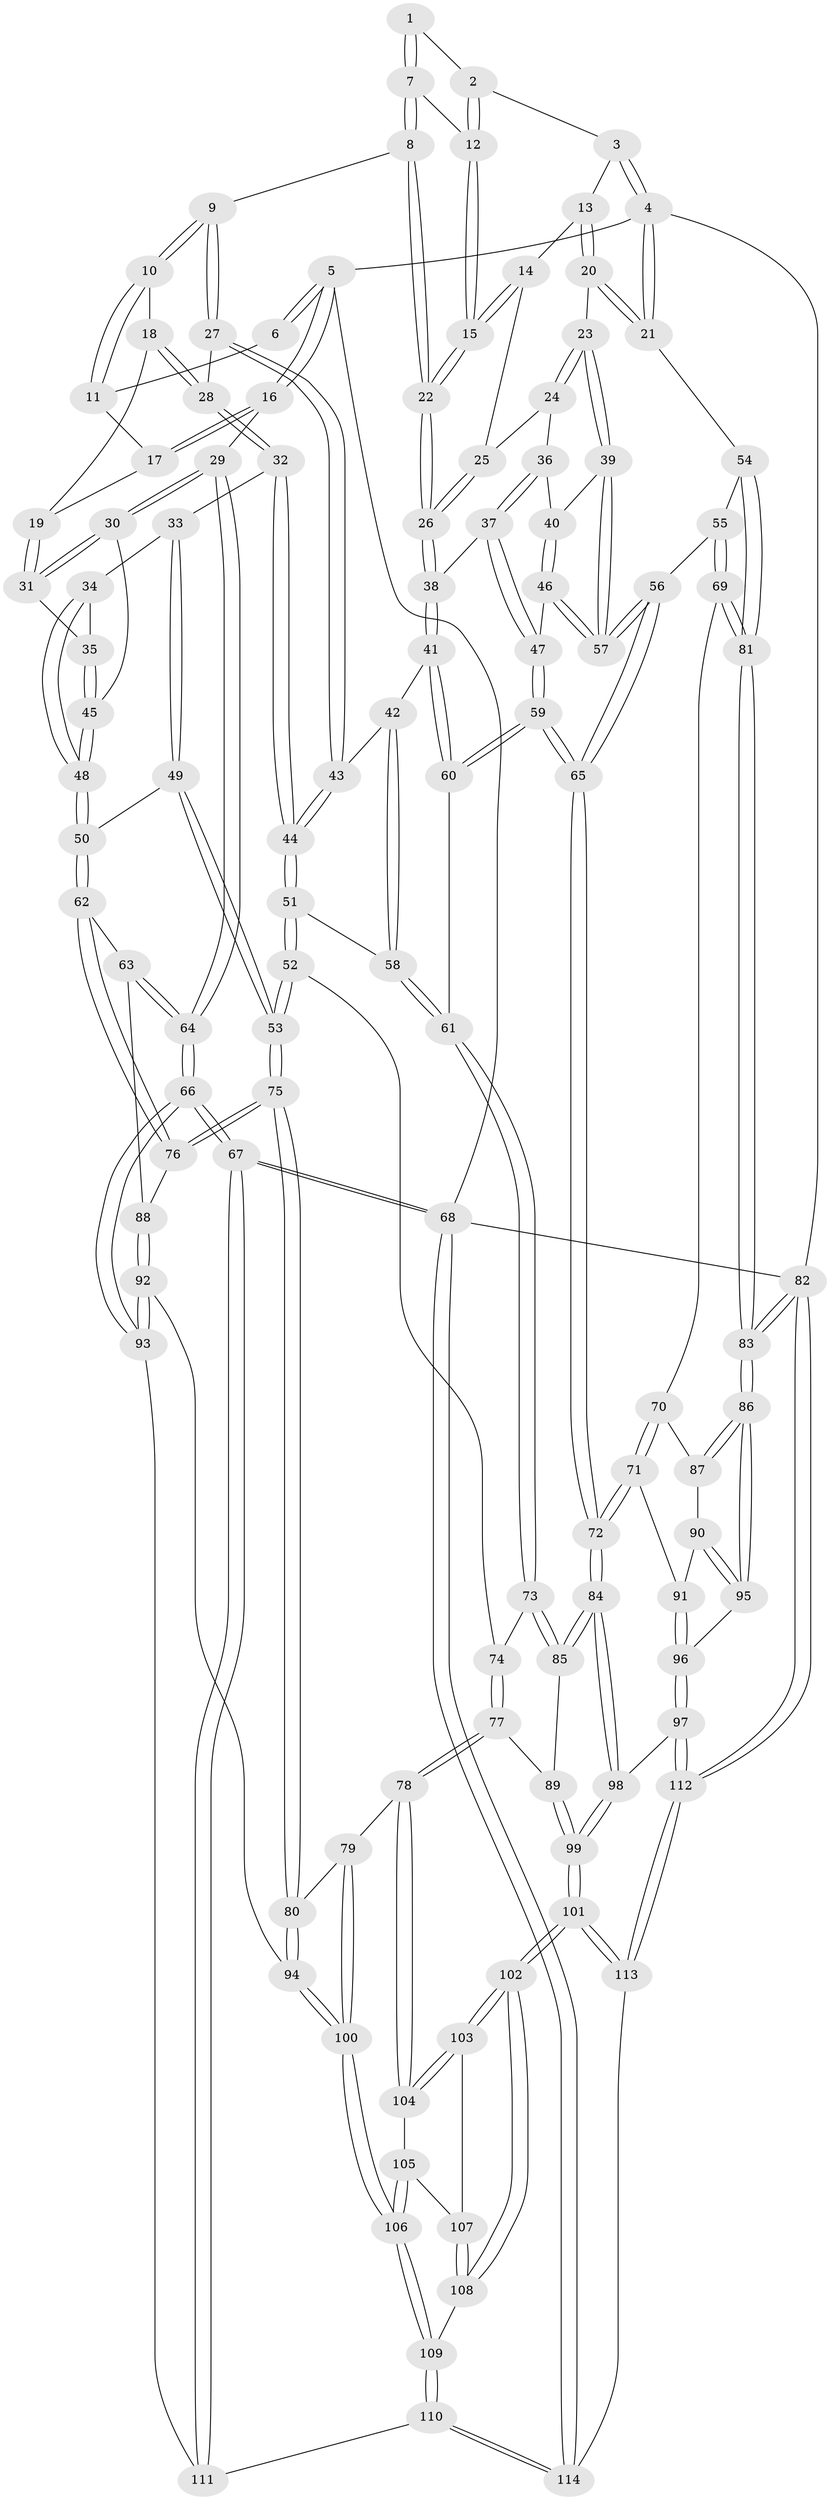 // coarse degree distribution, {4: 0.5263157894736842, 3: 0.40350877192982454, 5: 0.017543859649122806, 2: 0.03508771929824561, 6: 0.017543859649122806}
// Generated by graph-tools (version 1.1) at 2025/38/03/04/25 23:38:29]
// undirected, 114 vertices, 282 edges
graph export_dot {
  node [color=gray90,style=filled];
  1 [pos="+0.18102245173181472+0"];
  2 [pos="+0.5183725630621014+0"];
  3 [pos="+0.7221989930836146+0"];
  4 [pos="+1+0"];
  5 [pos="+0+0"];
  6 [pos="+0.16007767562994152+0"];
  7 [pos="+0.30317985981439693+0.06866851346872316"];
  8 [pos="+0.2767296360633344+0.12615565206645887"];
  9 [pos="+0.22746406325963575+0.16030015038978515"];
  10 [pos="+0.1602544396065015+0.06387857833269156"];
  11 [pos="+0.12694929757658638+0.01264358515981962"];
  12 [pos="+0.4582412317469647+0.030816664838333653"];
  13 [pos="+0.7400811649660357+0"];
  14 [pos="+0.7315044705909559+0"];
  15 [pos="+0.4817641806647075+0.1721856918570562"];
  16 [pos="+0+0.10797441570468463"];
  17 [pos="+0.06884566600631095+0.06777891046989867"];
  18 [pos="+0.09424284735824082+0.1601377414807026"];
  19 [pos="+0.06382620900510245+0.154989896272508"];
  20 [pos="+1+0.17678912576257547"];
  21 [pos="+1+0.1548520079662933"];
  22 [pos="+0.4814298279494492+0.1811023876652329"];
  23 [pos="+0.9253840364126571+0.21050280947195024"];
  24 [pos="+0.733768328793386+0.09760169135261694"];
  25 [pos="+0.7315781562472878+0.007805982098912865"];
  26 [pos="+0.49172776997880846+0.21698779006642363"];
  27 [pos="+0.22575246963508777+0.1669930708769605"];
  28 [pos="+0.2054494204464333+0.18749033126381143"];
  29 [pos="+0+0.21165175038270362"];
  30 [pos="+0+0.22404696108176794"];
  31 [pos="+0.019080208517148773+0.2066902603128702"];
  32 [pos="+0.18282638386780603+0.232488926075871"];
  33 [pos="+0.17888011741726983+0.2367802475797811"];
  34 [pos="+0.10387827570427081+0.25306010378558197"];
  35 [pos="+0.058053191714278994+0.23455884830221355"];
  36 [pos="+0.7131116146499255+0.1466429612737851"];
  37 [pos="+0.649069121575882+0.21485748272458466"];
  38 [pos="+0.49196649699090245+0.21789602807223818"];
  39 [pos="+0.8927807666922342+0.24793142759909728"];
  40 [pos="+0.8033143067494942+0.2533936609841271"];
  41 [pos="+0.49189988403394075+0.218043665662332"];
  42 [pos="+0.436950753283654+0.25292576131966515"];
  43 [pos="+0.33110455295130375+0.25995378656525414"];
  44 [pos="+0.2850740305506581+0.33391555058098366"];
  45 [pos="+0.041059653792384423+0.33072773995323473"];
  46 [pos="+0.7209411339049073+0.3376302719428813"];
  47 [pos="+0.7119224839444155+0.33851251433132595"];
  48 [pos="+0.07797356893651286+0.3697117233112187"];
  49 [pos="+0.17004948458550923+0.4635405185869755"];
  50 [pos="+0.11016344096876546+0.46341643669360455"];
  51 [pos="+0.2652814366575426+0.4626755727762307"];
  52 [pos="+0.2575396269940963+0.46768191508127316"];
  53 [pos="+0.20848125801329545+0.4762411700133086"];
  54 [pos="+1+0.39876850491185334"];
  55 [pos="+0.8988227120263512+0.44714229562413266"];
  56 [pos="+0.8950065583574623+0.44488271290054"];
  57 [pos="+0.8712419794684975+0.3975248745121409"];
  58 [pos="+0.3636478768917658+0.44543667863726244"];
  59 [pos="+0.6017837197356382+0.49231907307156886"];
  60 [pos="+0.5833163957306465+0.4858652580364613"];
  61 [pos="+0.5172009822215075+0.497712856410241"];
  62 [pos="+0.00015415586853667723+0.513245072712187"];
  63 [pos="+0+0.5258014984138858"];
  64 [pos="+0+0.5421606775945051"];
  65 [pos="+0.647718163509784+0.5480435914461831"];
  66 [pos="+0+0.775220588054982"];
  67 [pos="+0+1"];
  68 [pos="+0+1"];
  69 [pos="+0.9064668801185057+0.5712465691569598"];
  70 [pos="+0.9044395529437592+0.5888390696589134"];
  71 [pos="+0.6950806418498096+0.640465269669174"];
  72 [pos="+0.671927468631418+0.6360927993326269"];
  73 [pos="+0.42451566529983575+0.6286418753993147"];
  74 [pos="+0.30727770140038185+0.5481872785268201"];
  75 [pos="+0.20151366144712152+0.6700438567491254"];
  76 [pos="+0.16527650071490227+0.6737691620462857"];
  77 [pos="+0.3252831374646939+0.7318795310829062"];
  78 [pos="+0.32145340916270265+0.7347757903234561"];
  79 [pos="+0.2734045297232635+0.7255874593025315"];
  80 [pos="+0.230938688711598+0.7092633186501764"];
  81 [pos="+1+0.5221504435611035"];
  82 [pos="+1+1"];
  83 [pos="+1+0.787408756285294"];
  84 [pos="+0.6371875440432183+0.711785333497851"];
  85 [pos="+0.41952717491922625+0.6650867798777033"];
  86 [pos="+1+0.7831175655370611"];
  87 [pos="+0.9319036838097421+0.6350591199577923"];
  88 [pos="+0.09005730779524095+0.6933785010846316"];
  89 [pos="+0.3867313354876621+0.7090072009329799"];
  90 [pos="+0.8699564887822134+0.7091832610873468"];
  91 [pos="+0.8421045694215948+0.7317916209274937"];
  92 [pos="+0.05263035418219865+0.7961605459336536"];
  93 [pos="+0.03484972103095303+0.810057281794987"];
  94 [pos="+0.15760575360997367+0.7883021369722034"];
  95 [pos="+1+0.7987159773439076"];
  96 [pos="+0.8613197946897412+0.8284754798163362"];
  97 [pos="+0.8217777726566882+0.8771217962235944"];
  98 [pos="+0.6181123642476758+0.8321597796723423"];
  99 [pos="+0.580900492187268+0.872018842380721"];
  100 [pos="+0.20193779049213112+0.8653994964760919"];
  101 [pos="+0.5207985225424295+0.9964681333182267"];
  102 [pos="+0.4610986793988709+0.9586404974168793"];
  103 [pos="+0.3534629509683045+0.8254332739891808"];
  104 [pos="+0.3240248562868322+0.7581302716048411"];
  105 [pos="+0.269281091272816+0.8388137759001334"];
  106 [pos="+0.21244608044934815+0.9110529269848432"];
  107 [pos="+0.3069913735310472+0.8679726381558706"];
  108 [pos="+0.2589481816568943+0.924193769704188"];
  109 [pos="+0.21081577512961736+0.9275536365692348"];
  110 [pos="+0.17894169032459842+0.9631578509100645"];
  111 [pos="+0.09240724262883451+0.9129243904101012"];
  112 [pos="+1+1"];
  113 [pos="+0.5313953071051055+1"];
  114 [pos="+0.18920854022351385+1"];
  1 -- 2;
  1 -- 7;
  1 -- 7;
  2 -- 3;
  2 -- 12;
  2 -- 12;
  3 -- 4;
  3 -- 4;
  3 -- 13;
  4 -- 5;
  4 -- 21;
  4 -- 21;
  4 -- 82;
  5 -- 6;
  5 -- 6;
  5 -- 16;
  5 -- 16;
  5 -- 68;
  6 -- 11;
  7 -- 8;
  7 -- 8;
  7 -- 12;
  8 -- 9;
  8 -- 22;
  8 -- 22;
  9 -- 10;
  9 -- 10;
  9 -- 27;
  9 -- 27;
  10 -- 11;
  10 -- 11;
  10 -- 18;
  11 -- 17;
  12 -- 15;
  12 -- 15;
  13 -- 14;
  13 -- 20;
  13 -- 20;
  14 -- 15;
  14 -- 15;
  14 -- 25;
  15 -- 22;
  15 -- 22;
  16 -- 17;
  16 -- 17;
  16 -- 29;
  17 -- 19;
  18 -- 19;
  18 -- 28;
  18 -- 28;
  19 -- 31;
  19 -- 31;
  20 -- 21;
  20 -- 21;
  20 -- 23;
  21 -- 54;
  22 -- 26;
  22 -- 26;
  23 -- 24;
  23 -- 24;
  23 -- 39;
  23 -- 39;
  24 -- 25;
  24 -- 36;
  25 -- 26;
  25 -- 26;
  26 -- 38;
  26 -- 38;
  27 -- 28;
  27 -- 43;
  27 -- 43;
  28 -- 32;
  28 -- 32;
  29 -- 30;
  29 -- 30;
  29 -- 64;
  29 -- 64;
  30 -- 31;
  30 -- 31;
  30 -- 45;
  31 -- 35;
  32 -- 33;
  32 -- 44;
  32 -- 44;
  33 -- 34;
  33 -- 49;
  33 -- 49;
  34 -- 35;
  34 -- 48;
  34 -- 48;
  35 -- 45;
  35 -- 45;
  36 -- 37;
  36 -- 37;
  36 -- 40;
  37 -- 38;
  37 -- 47;
  37 -- 47;
  38 -- 41;
  38 -- 41;
  39 -- 40;
  39 -- 57;
  39 -- 57;
  40 -- 46;
  40 -- 46;
  41 -- 42;
  41 -- 60;
  41 -- 60;
  42 -- 43;
  42 -- 58;
  42 -- 58;
  43 -- 44;
  43 -- 44;
  44 -- 51;
  44 -- 51;
  45 -- 48;
  45 -- 48;
  46 -- 47;
  46 -- 57;
  46 -- 57;
  47 -- 59;
  47 -- 59;
  48 -- 50;
  48 -- 50;
  49 -- 50;
  49 -- 53;
  49 -- 53;
  50 -- 62;
  50 -- 62;
  51 -- 52;
  51 -- 52;
  51 -- 58;
  52 -- 53;
  52 -- 53;
  52 -- 74;
  53 -- 75;
  53 -- 75;
  54 -- 55;
  54 -- 81;
  54 -- 81;
  55 -- 56;
  55 -- 69;
  55 -- 69;
  56 -- 57;
  56 -- 57;
  56 -- 65;
  56 -- 65;
  58 -- 61;
  58 -- 61;
  59 -- 60;
  59 -- 60;
  59 -- 65;
  59 -- 65;
  60 -- 61;
  61 -- 73;
  61 -- 73;
  62 -- 63;
  62 -- 76;
  62 -- 76;
  63 -- 64;
  63 -- 64;
  63 -- 88;
  64 -- 66;
  64 -- 66;
  65 -- 72;
  65 -- 72;
  66 -- 67;
  66 -- 67;
  66 -- 93;
  66 -- 93;
  67 -- 68;
  67 -- 68;
  67 -- 111;
  67 -- 111;
  68 -- 114;
  68 -- 114;
  68 -- 82;
  69 -- 70;
  69 -- 81;
  69 -- 81;
  70 -- 71;
  70 -- 71;
  70 -- 87;
  71 -- 72;
  71 -- 72;
  71 -- 91;
  72 -- 84;
  72 -- 84;
  73 -- 74;
  73 -- 85;
  73 -- 85;
  74 -- 77;
  74 -- 77;
  75 -- 76;
  75 -- 76;
  75 -- 80;
  75 -- 80;
  76 -- 88;
  77 -- 78;
  77 -- 78;
  77 -- 89;
  78 -- 79;
  78 -- 104;
  78 -- 104;
  79 -- 80;
  79 -- 100;
  79 -- 100;
  80 -- 94;
  80 -- 94;
  81 -- 83;
  81 -- 83;
  82 -- 83;
  82 -- 83;
  82 -- 112;
  82 -- 112;
  83 -- 86;
  83 -- 86;
  84 -- 85;
  84 -- 85;
  84 -- 98;
  84 -- 98;
  85 -- 89;
  86 -- 87;
  86 -- 87;
  86 -- 95;
  86 -- 95;
  87 -- 90;
  88 -- 92;
  88 -- 92;
  89 -- 99;
  89 -- 99;
  90 -- 91;
  90 -- 95;
  90 -- 95;
  91 -- 96;
  91 -- 96;
  92 -- 93;
  92 -- 93;
  92 -- 94;
  93 -- 111;
  94 -- 100;
  94 -- 100;
  95 -- 96;
  96 -- 97;
  96 -- 97;
  97 -- 98;
  97 -- 112;
  97 -- 112;
  98 -- 99;
  98 -- 99;
  99 -- 101;
  99 -- 101;
  100 -- 106;
  100 -- 106;
  101 -- 102;
  101 -- 102;
  101 -- 113;
  101 -- 113;
  102 -- 103;
  102 -- 103;
  102 -- 108;
  102 -- 108;
  103 -- 104;
  103 -- 104;
  103 -- 107;
  104 -- 105;
  105 -- 106;
  105 -- 106;
  105 -- 107;
  106 -- 109;
  106 -- 109;
  107 -- 108;
  107 -- 108;
  108 -- 109;
  109 -- 110;
  109 -- 110;
  110 -- 111;
  110 -- 114;
  110 -- 114;
  112 -- 113;
  112 -- 113;
  113 -- 114;
}
